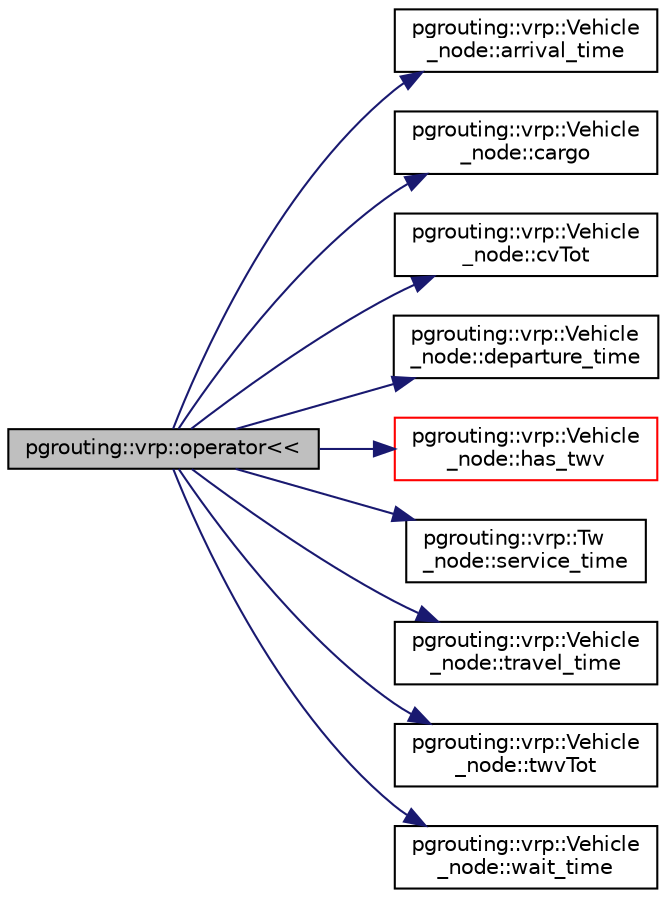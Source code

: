 digraph "pgrouting::vrp::operator&lt;&lt;"
{
  edge [fontname="Helvetica",fontsize="10",labelfontname="Helvetica",labelfontsize="10"];
  node [fontname="Helvetica",fontsize="10",shape=record];
  rankdir="LR";
  Node35 [label="pgrouting::vrp::operator\<\<",height=0.2,width=0.4,color="black", fillcolor="grey75", style="filled", fontcolor="black"];
  Node35 -> Node36 [color="midnightblue",fontsize="10",style="solid",fontname="Helvetica"];
  Node36 [label="pgrouting::vrp::Vehicle\l_node::arrival_time",height=0.2,width=0.4,color="black", fillcolor="white", style="filled",URL="$classpgrouting_1_1vrp_1_1Vehicle__node.html#a23d1cfd02e19e0283a6fd90db1e4703b",tooltip="Truck&#39;s arrival_time to this node. "];
  Node35 -> Node37 [color="midnightblue",fontsize="10",style="solid",fontname="Helvetica"];
  Node37 [label="pgrouting::vrp::Vehicle\l_node::cargo",height=0.2,width=0.4,color="black", fillcolor="white", style="filled",URL="$classpgrouting_1_1vrp_1_1Vehicle__node.html#a0b562a9b9dc6684066cbc052bc42d748",tooltip="Truck&#39;s total cargo after the node was served. "];
  Node35 -> Node38 [color="midnightblue",fontsize="10",style="solid",fontname="Helvetica"];
  Node38 [label="pgrouting::vrp::Vehicle\l_node::cvTot",height=0.2,width=0.4,color="black", fillcolor="white", style="filled",URL="$classpgrouting_1_1vrp_1_1Vehicle__node.html#a413e253dcc19fd4a514bf6fdaba28e77",tooltip="Truck&#39;s total times it has violated cargo limits. "];
  Node35 -> Node39 [color="midnightblue",fontsize="10",style="solid",fontname="Helvetica"];
  Node39 [label="pgrouting::vrp::Vehicle\l_node::departure_time",height=0.2,width=0.4,color="black", fillcolor="white", style="filled",URL="$classpgrouting_1_1vrp_1_1Vehicle__node.html#a688aa10a19db9a74d799cd9a63c638c0",tooltip="Truck&#39;s departure_time from this node. "];
  Node35 -> Node40 [color="midnightblue",fontsize="10",style="solid",fontname="Helvetica"];
  Node40 [label="pgrouting::vrp::Vehicle\l_node::has_twv",height=0.2,width=0.4,color="red", fillcolor="white", style="filled",URL="$classpgrouting_1_1vrp_1_1Vehicle__node.html#a926b499e318cee7a768721da337965ce",tooltip="True when at this node does not violate time windows. "];
  Node35 -> Node42 [color="midnightblue",fontsize="10",style="solid",fontname="Helvetica"];
  Node42 [label="pgrouting::vrp::Tw\l_node::service_time",height=0.2,width=0.4,color="black", fillcolor="white", style="filled",URL="$classpgrouting_1_1vrp_1_1Tw__node.html#a9f94f8b0ed3f6552e13780a7d548de7a",tooltip="Returns the service time for this node. "];
  Node35 -> Node43 [color="midnightblue",fontsize="10",style="solid",fontname="Helvetica"];
  Node43 [label="pgrouting::vrp::Vehicle\l_node::travel_time",height=0.2,width=0.4,color="black", fillcolor="white", style="filled",URL="$classpgrouting_1_1vrp_1_1Vehicle__node.html#a927a13bba6a92c3beef51c9c0cba0d54",tooltip="@ { "];
  Node35 -> Node44 [color="midnightblue",fontsize="10",style="solid",fontname="Helvetica"];
  Node44 [label="pgrouting::vrp::Vehicle\l_node::twvTot",height=0.2,width=0.4,color="black", fillcolor="white", style="filled",URL="$classpgrouting_1_1vrp_1_1Vehicle__node.html#a7e6d740ceb7d0e7d236a91ea0ae40f9d",tooltip="@ { "];
  Node35 -> Node45 [color="midnightblue",fontsize="10",style="solid",fontname="Helvetica"];
  Node45 [label="pgrouting::vrp::Vehicle\l_node::wait_time",height=0.2,width=0.4,color="black", fillcolor="white", style="filled",URL="$classpgrouting_1_1vrp_1_1Vehicle__node.html#a5f9af363a4804c1fb16c3af74d21702b",tooltip="Truck&#39;s wait_time at this node. "];
}
